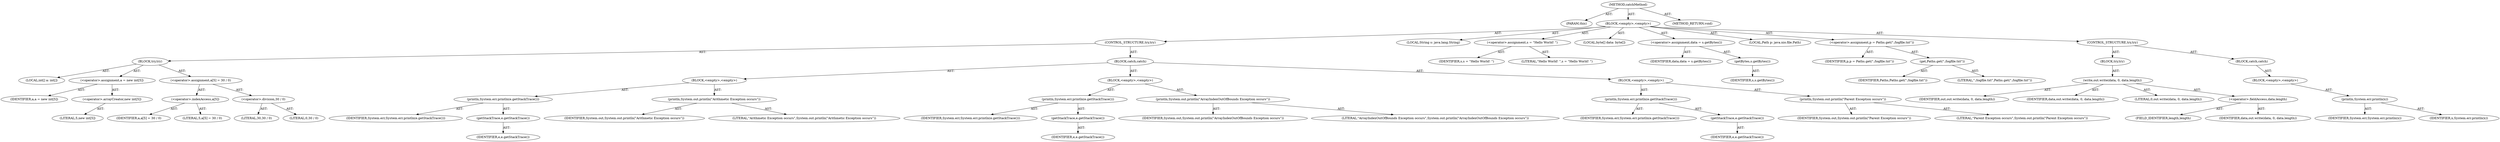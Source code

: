 digraph "catchMethod" {  
"1000101" [label = "(METHOD,catchMethod)" ]
"1000102" [label = "(PARAM,this)" ]
"1000103" [label = "(BLOCK,<empty>,<empty>)" ]
"1000104" [label = "(CONTROL_STRUCTURE,try,try)" ]
"1000105" [label = "(BLOCK,try,try)" ]
"1000106" [label = "(LOCAL,int[] a: int[])" ]
"1000107" [label = "(<operator>.assignment,a = new int[5])" ]
"1000108" [label = "(IDENTIFIER,a,a = new int[5])" ]
"1000109" [label = "(<operator>.arrayCreator,new int[5])" ]
"1000110" [label = "(LITERAL,5,new int[5])" ]
"1000111" [label = "(<operator>.assignment,a[5] = 30 / 0)" ]
"1000112" [label = "(<operator>.indexAccess,a[5])" ]
"1000113" [label = "(IDENTIFIER,a,a[5] = 30 / 0)" ]
"1000114" [label = "(LITERAL,5,a[5] = 30 / 0)" ]
"1000115" [label = "(<operator>.division,30 / 0)" ]
"1000116" [label = "(LITERAL,30,30 / 0)" ]
"1000117" [label = "(LITERAL,0,30 / 0)" ]
"1000118" [label = "(BLOCK,catch,catch)" ]
"1000119" [label = "(BLOCK,<empty>,<empty>)" ]
"1000120" [label = "(println,System.err.println(e.getStackTrace()))" ]
"1000121" [label = "(IDENTIFIER,System.err,System.err.println(e.getStackTrace()))" ]
"1000122" [label = "(getStackTrace,e.getStackTrace())" ]
"1000123" [label = "(IDENTIFIER,e,e.getStackTrace())" ]
"1000124" [label = "(println,System.out.println(\"Arithmetic Exception occurs\"))" ]
"1000125" [label = "(IDENTIFIER,System.out,System.out.println(\"Arithmetic Exception occurs\"))" ]
"1000126" [label = "(LITERAL,\"Arithmetic Exception occurs\",System.out.println(\"Arithmetic Exception occurs\"))" ]
"1000127" [label = "(BLOCK,<empty>,<empty>)" ]
"1000128" [label = "(println,System.err.println(e.getStackTrace()))" ]
"1000129" [label = "(IDENTIFIER,System.err,System.err.println(e.getStackTrace()))" ]
"1000130" [label = "(getStackTrace,e.getStackTrace())" ]
"1000131" [label = "(IDENTIFIER,e,e.getStackTrace())" ]
"1000132" [label = "(println,System.out.println(\"ArrayIndexOutOfBounds Exception occurs\"))" ]
"1000133" [label = "(IDENTIFIER,System.out,System.out.println(\"ArrayIndexOutOfBounds Exception occurs\"))" ]
"1000134" [label = "(LITERAL,\"ArrayIndexOutOfBounds Exception occurs\",System.out.println(\"ArrayIndexOutOfBounds Exception occurs\"))" ]
"1000135" [label = "(BLOCK,<empty>,<empty>)" ]
"1000136" [label = "(println,System.err.println(e.getStackTrace()))" ]
"1000137" [label = "(IDENTIFIER,System.err,System.err.println(e.getStackTrace()))" ]
"1000138" [label = "(getStackTrace,e.getStackTrace())" ]
"1000139" [label = "(IDENTIFIER,e,e.getStackTrace())" ]
"1000140" [label = "(println,System.out.println(\"Parent Exception occurs\"))" ]
"1000141" [label = "(IDENTIFIER,System.out,System.out.println(\"Parent Exception occurs\"))" ]
"1000142" [label = "(LITERAL,\"Parent Exception occurs\",System.out.println(\"Parent Exception occurs\"))" ]
"1000143" [label = "(LOCAL,String s: java.lang.String)" ]
"1000144" [label = "(<operator>.assignment,s = \"Hello World! \")" ]
"1000145" [label = "(IDENTIFIER,s,s = \"Hello World! \")" ]
"1000146" [label = "(LITERAL,\"Hello World! \",s = \"Hello World! \")" ]
"1000147" [label = "(LOCAL,byte[] data: byte[])" ]
"1000148" [label = "(<operator>.assignment,data = s.getBytes())" ]
"1000149" [label = "(IDENTIFIER,data,data = s.getBytes())" ]
"1000150" [label = "(getBytes,s.getBytes())" ]
"1000151" [label = "(IDENTIFIER,s,s.getBytes())" ]
"1000152" [label = "(LOCAL,Path p: java.nio.file.Path)" ]
"1000153" [label = "(<operator>.assignment,p = Paths.get(\"./logfile.txt\"))" ]
"1000154" [label = "(IDENTIFIER,p,p = Paths.get(\"./logfile.txt\"))" ]
"1000155" [label = "(get,Paths.get(\"./logfile.txt\"))" ]
"1000156" [label = "(IDENTIFIER,Paths,Paths.get(\"./logfile.txt\"))" ]
"1000157" [label = "(LITERAL,\"./logfile.txt\",Paths.get(\"./logfile.txt\"))" ]
"1000158" [label = "(CONTROL_STRUCTURE,try,try)" ]
"1000159" [label = "(BLOCK,try,try)" ]
"1000160" [label = "(write,out.write(data, 0, data.length))" ]
"1000161" [label = "(IDENTIFIER,out,out.write(data, 0, data.length))" ]
"1000162" [label = "(IDENTIFIER,data,out.write(data, 0, data.length))" ]
"1000163" [label = "(LITERAL,0,out.write(data, 0, data.length))" ]
"1000164" [label = "(<operator>.fieldAccess,data.length)" ]
"1000165" [label = "(FIELD_IDENTIFIER,length,length)" ]
"1000166" [label = "(IDENTIFIER,data,out.write(data, 0, data.length))" ]
"1000167" [label = "(BLOCK,catch,catch)" ]
"1000168" [label = "(BLOCK,<empty>,<empty>)" ]
"1000169" [label = "(println,System.err.println(x))" ]
"1000170" [label = "(IDENTIFIER,System.err,System.err.println(x))" ]
"1000171" [label = "(IDENTIFIER,x,System.err.println(x))" ]
"1000172" [label = "(METHOD_RETURN,void)" ]
  "1000101" -> "1000102"  [ label = "AST: "] 
  "1000101" -> "1000103"  [ label = "AST: "] 
  "1000101" -> "1000172"  [ label = "AST: "] 
  "1000103" -> "1000104"  [ label = "AST: "] 
  "1000103" -> "1000143"  [ label = "AST: "] 
  "1000103" -> "1000144"  [ label = "AST: "] 
  "1000103" -> "1000147"  [ label = "AST: "] 
  "1000103" -> "1000148"  [ label = "AST: "] 
  "1000103" -> "1000152"  [ label = "AST: "] 
  "1000103" -> "1000153"  [ label = "AST: "] 
  "1000103" -> "1000158"  [ label = "AST: "] 
  "1000104" -> "1000105"  [ label = "AST: "] 
  "1000104" -> "1000118"  [ label = "AST: "] 
  "1000105" -> "1000106"  [ label = "AST: "] 
  "1000105" -> "1000107"  [ label = "AST: "] 
  "1000105" -> "1000111"  [ label = "AST: "] 
  "1000107" -> "1000108"  [ label = "AST: "] 
  "1000107" -> "1000109"  [ label = "AST: "] 
  "1000109" -> "1000110"  [ label = "AST: "] 
  "1000111" -> "1000112"  [ label = "AST: "] 
  "1000111" -> "1000115"  [ label = "AST: "] 
  "1000112" -> "1000113"  [ label = "AST: "] 
  "1000112" -> "1000114"  [ label = "AST: "] 
  "1000115" -> "1000116"  [ label = "AST: "] 
  "1000115" -> "1000117"  [ label = "AST: "] 
  "1000118" -> "1000119"  [ label = "AST: "] 
  "1000118" -> "1000127"  [ label = "AST: "] 
  "1000118" -> "1000135"  [ label = "AST: "] 
  "1000119" -> "1000120"  [ label = "AST: "] 
  "1000119" -> "1000124"  [ label = "AST: "] 
  "1000120" -> "1000121"  [ label = "AST: "] 
  "1000120" -> "1000122"  [ label = "AST: "] 
  "1000122" -> "1000123"  [ label = "AST: "] 
  "1000124" -> "1000125"  [ label = "AST: "] 
  "1000124" -> "1000126"  [ label = "AST: "] 
  "1000127" -> "1000128"  [ label = "AST: "] 
  "1000127" -> "1000132"  [ label = "AST: "] 
  "1000128" -> "1000129"  [ label = "AST: "] 
  "1000128" -> "1000130"  [ label = "AST: "] 
  "1000130" -> "1000131"  [ label = "AST: "] 
  "1000132" -> "1000133"  [ label = "AST: "] 
  "1000132" -> "1000134"  [ label = "AST: "] 
  "1000135" -> "1000136"  [ label = "AST: "] 
  "1000135" -> "1000140"  [ label = "AST: "] 
  "1000136" -> "1000137"  [ label = "AST: "] 
  "1000136" -> "1000138"  [ label = "AST: "] 
  "1000138" -> "1000139"  [ label = "AST: "] 
  "1000140" -> "1000141"  [ label = "AST: "] 
  "1000140" -> "1000142"  [ label = "AST: "] 
  "1000144" -> "1000145"  [ label = "AST: "] 
  "1000144" -> "1000146"  [ label = "AST: "] 
  "1000148" -> "1000149"  [ label = "AST: "] 
  "1000148" -> "1000150"  [ label = "AST: "] 
  "1000150" -> "1000151"  [ label = "AST: "] 
  "1000153" -> "1000154"  [ label = "AST: "] 
  "1000153" -> "1000155"  [ label = "AST: "] 
  "1000155" -> "1000156"  [ label = "AST: "] 
  "1000155" -> "1000157"  [ label = "AST: "] 
  "1000158" -> "1000159"  [ label = "AST: "] 
  "1000158" -> "1000167"  [ label = "AST: "] 
  "1000159" -> "1000160"  [ label = "AST: "] 
  "1000160" -> "1000161"  [ label = "AST: "] 
  "1000160" -> "1000162"  [ label = "AST: "] 
  "1000160" -> "1000163"  [ label = "AST: "] 
  "1000160" -> "1000164"  [ label = "AST: "] 
  "1000164" -> "1000166"  [ label = "AST: "] 
  "1000164" -> "1000165"  [ label = "AST: "] 
  "1000167" -> "1000168"  [ label = "AST: "] 
  "1000168" -> "1000169"  [ label = "AST: "] 
  "1000169" -> "1000170"  [ label = "AST: "] 
  "1000169" -> "1000171"  [ label = "AST: "] 
}
